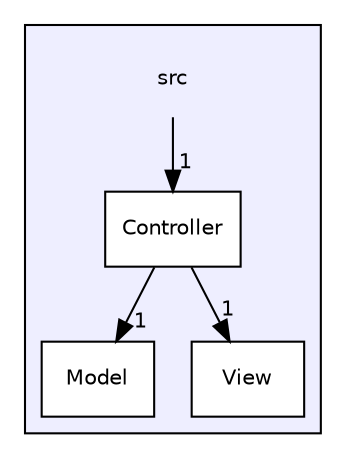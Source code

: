 digraph "src" {
  compound=true
  node [ fontsize="10", fontname="Helvetica"];
  edge [ labelfontsize="10", labelfontname="Helvetica"];
  subgraph clusterdir_68267d1309a1af8e8297ef4c3efbcdba {
    graph [ bgcolor="#eeeeff", pencolor="black", label="" URL="dir_68267d1309a1af8e8297ef4c3efbcdba.html"];
    dir_68267d1309a1af8e8297ef4c3efbcdba [shape=plaintext label="src"];
    dir_b3b6f0ba51cfe0acc4894d1f872bef0a [shape=box label="Controller" color="black" fillcolor="white" style="filled" URL="dir_b3b6f0ba51cfe0acc4894d1f872bef0a.html"];
    dir_32e188284d239da8bb14ec1dabb0c35f [shape=box label="Model" color="black" fillcolor="white" style="filled" URL="dir_32e188284d239da8bb14ec1dabb0c35f.html"];
    dir_7784d12364ef0ec21cd188ca9cb3a89c [shape=box label="View" color="black" fillcolor="white" style="filled" URL="dir_7784d12364ef0ec21cd188ca9cb3a89c.html"];
  }
  dir_68267d1309a1af8e8297ef4c3efbcdba->dir_b3b6f0ba51cfe0acc4894d1f872bef0a [headlabel="1", labeldistance=1.5 headhref="dir_000000_000001.html"];
  dir_b3b6f0ba51cfe0acc4894d1f872bef0a->dir_7784d12364ef0ec21cd188ca9cb3a89c [headlabel="1", labeldistance=1.5 headhref="dir_000001_000003.html"];
  dir_b3b6f0ba51cfe0acc4894d1f872bef0a->dir_32e188284d239da8bb14ec1dabb0c35f [headlabel="1", labeldistance=1.5 headhref="dir_000001_000002.html"];
}

